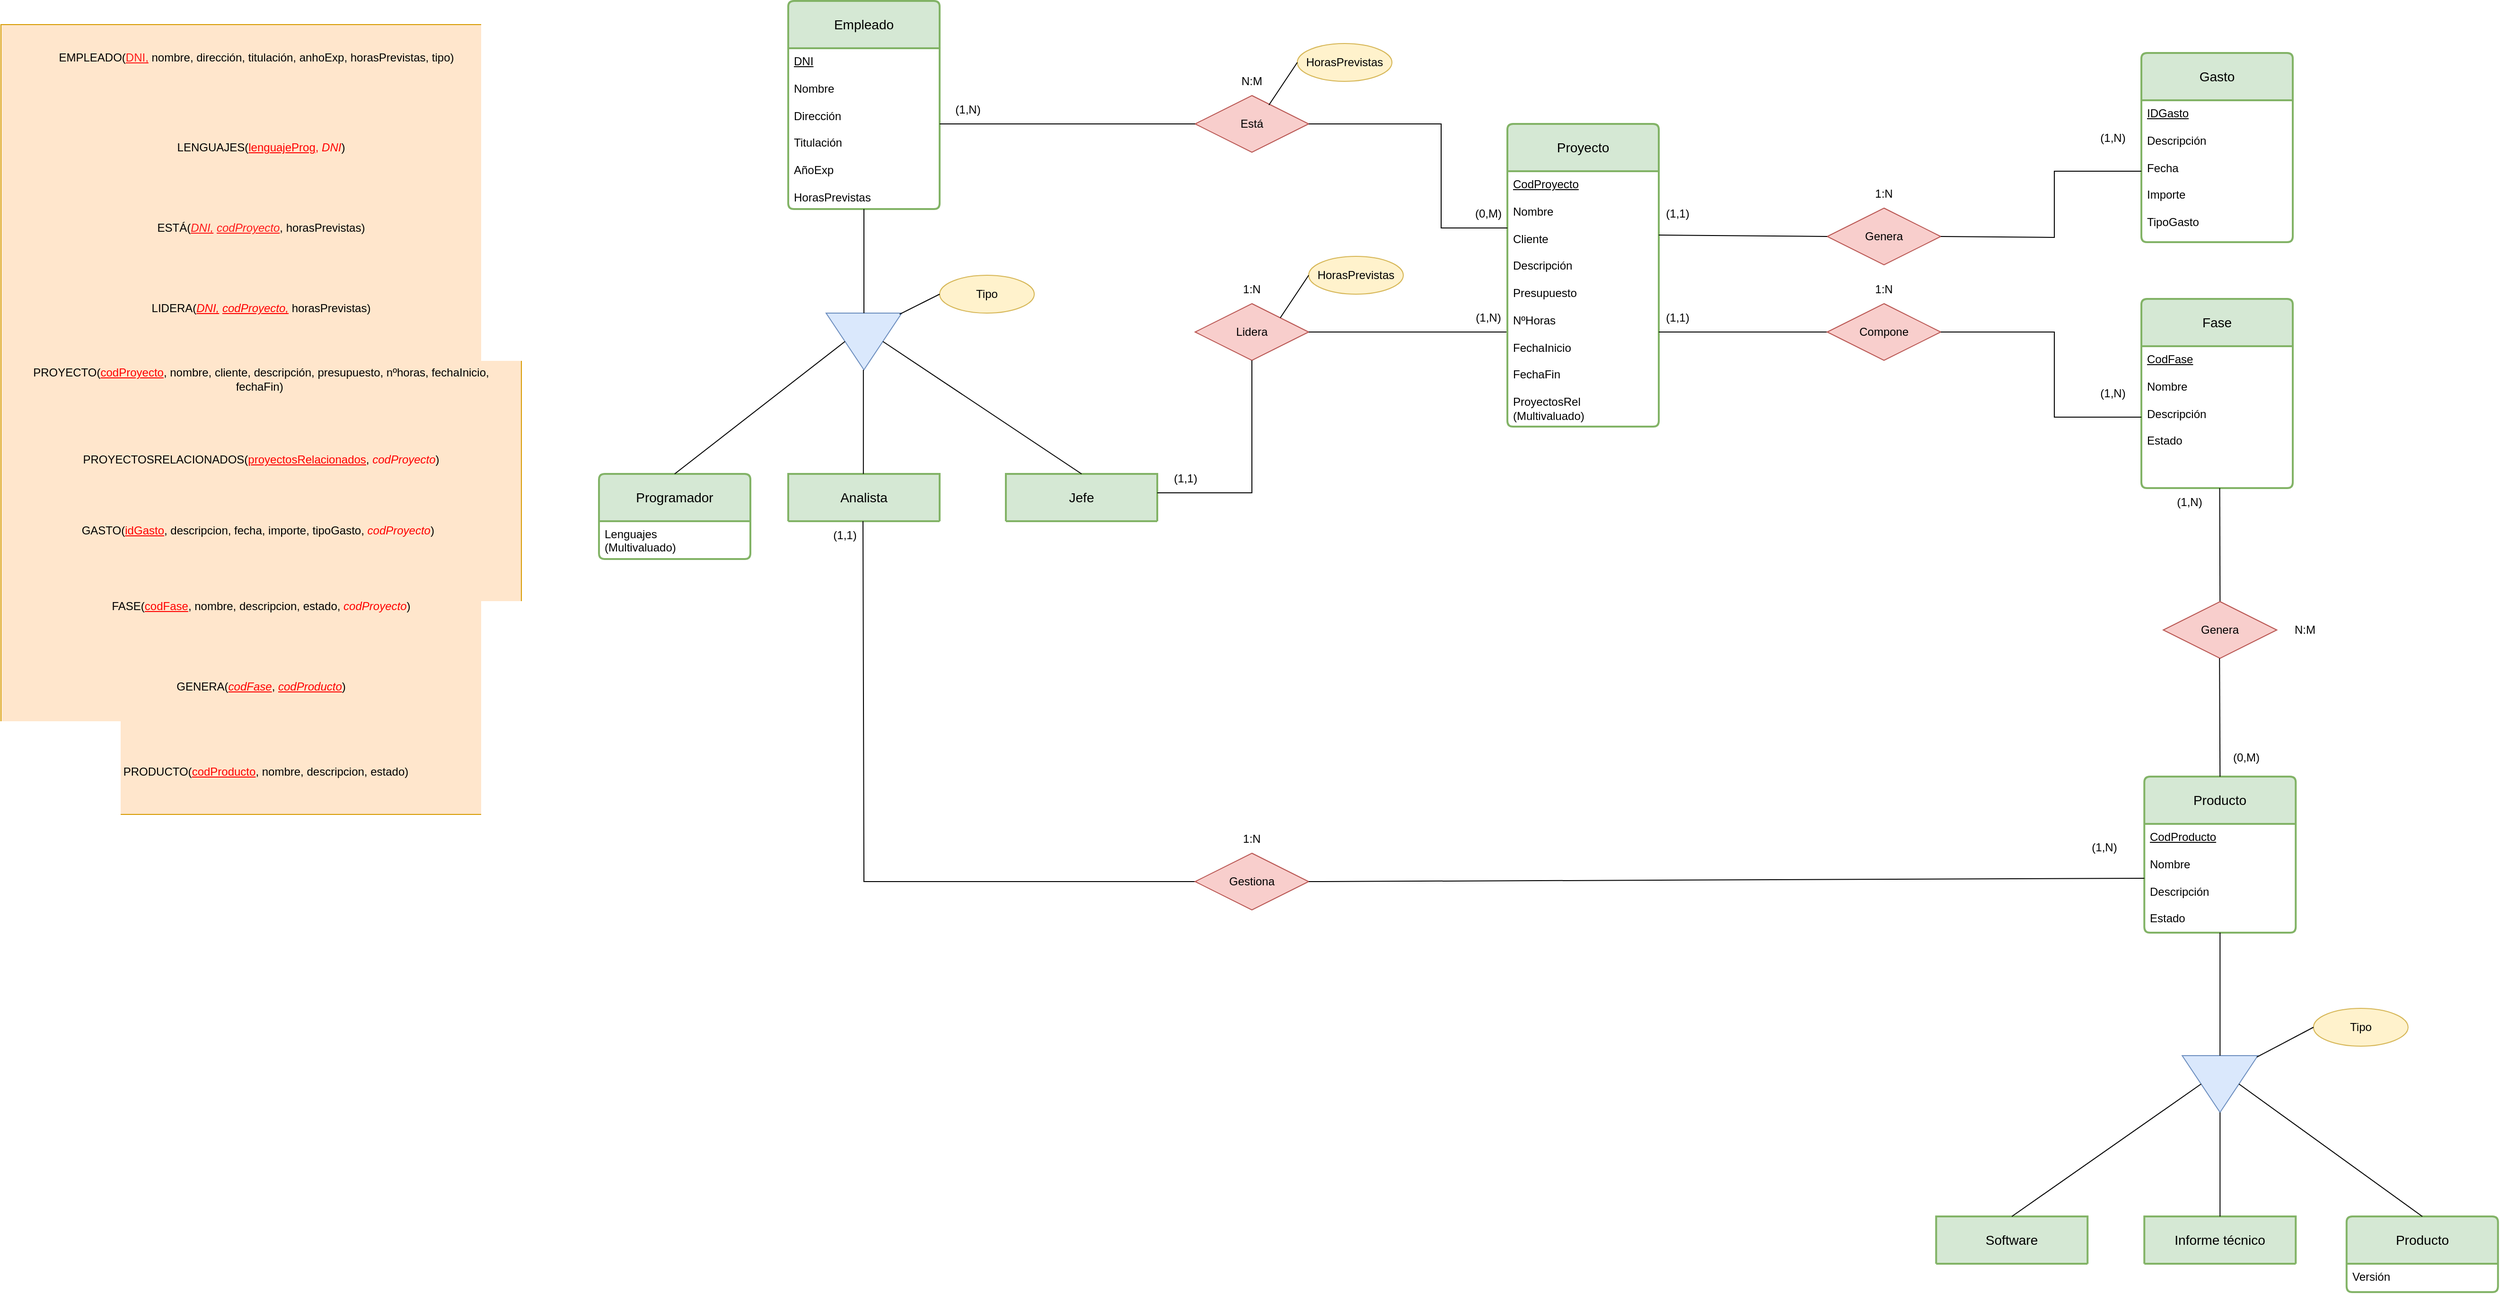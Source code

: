 <mxfile version="23.0.2" type="device">
  <diagram id="R2lEEEUBdFMjLlhIrx00" name="Page-1">
    <mxGraphModel dx="2596" dy="1755" grid="1" gridSize="10" guides="1" tooltips="1" connect="1" arrows="1" fold="1" page="1" pageScale="1" pageWidth="850" pageHeight="1100" math="0" shadow="0" extFonts="Permanent Marker^https://fonts.googleapis.com/css?family=Permanent+Marker">
      <root>
        <mxCell id="0" />
        <mxCell id="1" parent="0" />
        <mxCell id="a64oz1EbVZFV1ZMja35D-1" value="Analista" style="swimlane;childLayout=stackLayout;horizontal=1;startSize=50;horizontalStack=0;rounded=1;fontSize=14;fontStyle=0;strokeWidth=2;resizeParent=0;resizeLast=1;shadow=0;dashed=0;align=center;arcSize=4;whiteSpace=wrap;html=1;fillColor=#d5e8d4;strokeColor=#82b366;" vertex="1" parent="1">
          <mxGeometry x="342" y="360" width="160" height="50" as="geometry" />
        </mxCell>
        <mxCell id="a64oz1EbVZFV1ZMja35D-2" value="Software" style="swimlane;childLayout=stackLayout;horizontal=1;startSize=50;horizontalStack=0;rounded=1;fontSize=14;fontStyle=0;strokeWidth=2;resizeParent=0;resizeLast=1;shadow=0;dashed=0;align=center;arcSize=4;whiteSpace=wrap;html=1;fillColor=#d5e8d4;strokeColor=#82b366;" vertex="1" parent="1">
          <mxGeometry x="1555.13" y="1145" width="160" height="50" as="geometry" />
        </mxCell>
        <mxCell id="a64oz1EbVZFV1ZMja35D-3" value="Informe técnico" style="swimlane;childLayout=stackLayout;horizontal=1;startSize=50;horizontalStack=0;rounded=1;fontSize=14;fontStyle=0;strokeWidth=2;resizeParent=0;resizeLast=1;shadow=0;dashed=0;align=center;arcSize=4;whiteSpace=wrap;html=1;fillColor=#d5e8d4;strokeColor=#82b366;" vertex="1" parent="1">
          <mxGeometry x="1775.13" y="1145" width="160" height="50" as="geometry" />
        </mxCell>
        <mxCell id="a64oz1EbVZFV1ZMja35D-4" value="Proyecto" style="swimlane;childLayout=stackLayout;horizontal=1;startSize=50;horizontalStack=0;rounded=1;fontSize=14;fontStyle=0;strokeWidth=2;resizeParent=0;resizeLast=1;shadow=0;dashed=0;align=center;arcSize=4;whiteSpace=wrap;html=1;fillColor=#d5e8d4;strokeColor=#82b366;" vertex="1" parent="1">
          <mxGeometry x="1102" y="-10" width="160" height="320" as="geometry">
            <mxRectangle x="670" y="10" width="100" height="50" as="alternateBounds" />
          </mxGeometry>
        </mxCell>
        <mxCell id="a64oz1EbVZFV1ZMja35D-5" value="&lt;u&gt;CodProyecto&lt;/u&gt;&lt;br&gt;&lt;br&gt;Nombre&lt;br&gt;&lt;br&gt;Cliente&lt;br&gt;&lt;br&gt;Descripción&lt;br&gt;&lt;br&gt;Presupuesto&lt;br&gt;&lt;br&gt;NºHoras&lt;br&gt;&lt;br&gt;FechaInicio&lt;br&gt;&lt;br&gt;FechaFin&lt;br&gt;&lt;br&gt;ProyectosRel&lt;br&gt;(Multivaluado)" style="align=left;strokeColor=none;fillColor=none;spacingLeft=4;fontSize=12;verticalAlign=top;resizable=0;rotatable=0;part=1;html=1;" vertex="1" parent="a64oz1EbVZFV1ZMja35D-4">
          <mxGeometry y="50" width="160" height="270" as="geometry" />
        </mxCell>
        <mxCell id="a64oz1EbVZFV1ZMja35D-6" value="Empleado" style="swimlane;childLayout=stackLayout;horizontal=1;startSize=50;horizontalStack=0;rounded=1;fontSize=14;fontStyle=0;strokeWidth=2;resizeParent=0;resizeLast=1;shadow=0;dashed=0;align=center;arcSize=4;whiteSpace=wrap;html=1;fillColor=#d5e8d4;strokeColor=#82b366;" vertex="1" parent="1">
          <mxGeometry x="342" y="-140" width="160" height="220" as="geometry" />
        </mxCell>
        <mxCell id="a64oz1EbVZFV1ZMja35D-7" value="&lt;u&gt;DNI&lt;/u&gt;&lt;br&gt;&lt;br&gt;Nombre&lt;br&gt;&lt;br&gt;Dirección&lt;br&gt;&lt;br&gt;Titulación&lt;br&gt;&lt;br&gt;AñoExp&lt;br&gt;&lt;br&gt;HorasPrevistas" style="align=left;strokeColor=none;fillColor=none;spacingLeft=4;fontSize=12;verticalAlign=top;resizable=0;rotatable=0;part=1;html=1;" vertex="1" parent="a64oz1EbVZFV1ZMja35D-6">
          <mxGeometry y="50" width="160" height="170" as="geometry" />
        </mxCell>
        <mxCell id="a64oz1EbVZFV1ZMja35D-8" value="Jefe" style="swimlane;childLayout=stackLayout;horizontal=1;startSize=50;horizontalStack=0;rounded=1;fontSize=14;fontStyle=0;strokeWidth=2;resizeParent=0;resizeLast=1;shadow=0;dashed=0;align=center;arcSize=4;whiteSpace=wrap;html=1;fillColor=#d5e8d4;strokeColor=#82b366;" vertex="1" parent="1">
          <mxGeometry x="572" y="360" width="160" height="50" as="geometry" />
        </mxCell>
        <mxCell id="a64oz1EbVZFV1ZMja35D-9" value="Programador" style="swimlane;childLayout=stackLayout;horizontal=1;startSize=50;horizontalStack=0;rounded=1;fontSize=14;fontStyle=0;strokeWidth=2;resizeParent=0;resizeLast=1;shadow=0;dashed=0;align=center;arcSize=4;whiteSpace=wrap;html=1;fillColor=#d5e8d4;strokeColor=#82b366;" vertex="1" parent="1">
          <mxGeometry x="142" y="360" width="160" height="90" as="geometry" />
        </mxCell>
        <mxCell id="a64oz1EbVZFV1ZMja35D-10" value="Lenguajes&lt;br&gt;(Multivaluado)&lt;br&gt;" style="align=left;strokeColor=none;fillColor=none;spacingLeft=4;fontSize=12;verticalAlign=top;resizable=0;rotatable=0;part=1;html=1;" vertex="1" parent="a64oz1EbVZFV1ZMja35D-9">
          <mxGeometry y="50" width="160" height="40" as="geometry" />
        </mxCell>
        <mxCell id="a64oz1EbVZFV1ZMja35D-11" value="Producto" style="swimlane;childLayout=stackLayout;horizontal=1;startSize=50;horizontalStack=0;rounded=1;fontSize=14;fontStyle=0;strokeWidth=2;resizeParent=0;resizeLast=1;shadow=0;dashed=0;align=center;arcSize=4;whiteSpace=wrap;html=1;fillColor=#d5e8d4;strokeColor=#82b366;" vertex="1" parent="1">
          <mxGeometry x="1775.13" y="680" width="160" height="165" as="geometry" />
        </mxCell>
        <mxCell id="a64oz1EbVZFV1ZMja35D-12" value="&lt;u&gt;CodProducto&lt;/u&gt;&lt;br&gt;&lt;br&gt;Nombre&lt;br&gt;&lt;br&gt;Descripción&lt;br&gt;&lt;br&gt;Estado" style="align=left;strokeColor=none;fillColor=none;spacingLeft=4;fontSize=12;verticalAlign=top;resizable=0;rotatable=0;part=1;html=1;" vertex="1" parent="a64oz1EbVZFV1ZMja35D-11">
          <mxGeometry y="50" width="160" height="115" as="geometry" />
        </mxCell>
        <mxCell id="a64oz1EbVZFV1ZMja35D-13" value="Producto" style="swimlane;childLayout=stackLayout;horizontal=1;startSize=50;horizontalStack=0;rounded=1;fontSize=14;fontStyle=0;strokeWidth=2;resizeParent=0;resizeLast=1;shadow=0;dashed=0;align=center;arcSize=4;whiteSpace=wrap;html=1;fillColor=#d5e8d4;strokeColor=#82b366;" vertex="1" parent="1">
          <mxGeometry x="1988.88" y="1145" width="160" height="80" as="geometry" />
        </mxCell>
        <mxCell id="a64oz1EbVZFV1ZMja35D-14" value="Versión" style="align=left;strokeColor=none;fillColor=none;spacingLeft=4;fontSize=12;verticalAlign=top;resizable=0;rotatable=0;part=1;html=1;" vertex="1" parent="a64oz1EbVZFV1ZMja35D-13">
          <mxGeometry y="50" width="160" height="30" as="geometry" />
        </mxCell>
        <mxCell id="a64oz1EbVZFV1ZMja35D-15" value="Gasto" style="swimlane;childLayout=stackLayout;horizontal=1;startSize=50;horizontalStack=0;rounded=1;fontSize=14;fontStyle=0;strokeWidth=2;resizeParent=0;resizeLast=1;shadow=0;dashed=0;align=center;arcSize=4;whiteSpace=wrap;html=1;fillColor=#d5e8d4;strokeColor=#82b366;" vertex="1" parent="1">
          <mxGeometry x="1772" y="-85" width="160" height="200" as="geometry" />
        </mxCell>
        <mxCell id="a64oz1EbVZFV1ZMja35D-16" value="&lt;u&gt;IDGasto&lt;/u&gt;&lt;br&gt;&lt;br&gt;Descripción&lt;br&gt;&lt;br&gt;Fecha&lt;br&gt;&lt;br&gt;Importe&lt;br&gt;&lt;br&gt;TipoGasto" style="align=left;strokeColor=none;fillColor=none;spacingLeft=4;fontSize=12;verticalAlign=top;resizable=0;rotatable=0;part=1;html=1;" vertex="1" parent="a64oz1EbVZFV1ZMja35D-15">
          <mxGeometry y="50" width="160" height="150" as="geometry" />
        </mxCell>
        <mxCell id="a64oz1EbVZFV1ZMja35D-17" value="" style="triangle;whiteSpace=wrap;html=1;rotation=90;fillColor=#dae8fc;strokeColor=#6c8ebf;" vertex="1" parent="1">
          <mxGeometry x="392" y="180" width="60" height="80" as="geometry" />
        </mxCell>
        <mxCell id="a64oz1EbVZFV1ZMja35D-18" value="Tipo" style="ellipse;whiteSpace=wrap;html=1;align=center;fillColor=#fff2cc;strokeColor=#d6b656;" vertex="1" parent="1">
          <mxGeometry x="502" y="150" width="100" height="40" as="geometry" />
        </mxCell>
        <mxCell id="a64oz1EbVZFV1ZMja35D-19" value="" style="endArrow=none;html=1;rounded=0;exitX=0.019;exitY=0.028;exitDx=0;exitDy=0;exitPerimeter=0;entryX=0;entryY=0.5;entryDx=0;entryDy=0;" edge="1" parent="1" source="a64oz1EbVZFV1ZMja35D-17" target="a64oz1EbVZFV1ZMja35D-18">
          <mxGeometry width="50" height="50" relative="1" as="geometry">
            <mxPoint x="572" y="240" as="sourcePoint" />
            <mxPoint x="622" y="190" as="targetPoint" />
          </mxGeometry>
        </mxCell>
        <mxCell id="a64oz1EbVZFV1ZMja35D-20" value="" style="endArrow=none;html=1;rounded=0;entryX=0.5;entryY=1;entryDx=0;entryDy=0;" edge="1" parent="1" target="a64oz1EbVZFV1ZMja35D-7">
          <mxGeometry width="50" height="50" relative="1" as="geometry">
            <mxPoint x="422" y="190" as="sourcePoint" />
            <mxPoint x="642" y="180" as="targetPoint" />
          </mxGeometry>
        </mxCell>
        <mxCell id="a64oz1EbVZFV1ZMja35D-21" value="" style="endArrow=none;html=1;rounded=0;entryX=0.5;entryY=1;entryDx=0;entryDy=0;" edge="1" parent="1">
          <mxGeometry width="50" height="50" relative="1" as="geometry">
            <mxPoint x="421.41" y="360" as="sourcePoint" />
            <mxPoint x="421.41" y="250" as="targetPoint" />
          </mxGeometry>
        </mxCell>
        <mxCell id="a64oz1EbVZFV1ZMja35D-22" value="" style="endArrow=none;html=1;rounded=0;entryX=0.5;entryY=1;entryDx=0;entryDy=0;exitX=0.5;exitY=0;exitDx=0;exitDy=0;" edge="1" parent="1" source="a64oz1EbVZFV1ZMja35D-9" target="a64oz1EbVZFV1ZMja35D-17">
          <mxGeometry width="50" height="50" relative="1" as="geometry">
            <mxPoint x="592" y="360" as="sourcePoint" />
            <mxPoint x="642" y="310" as="targetPoint" />
          </mxGeometry>
        </mxCell>
        <mxCell id="a64oz1EbVZFV1ZMja35D-23" value="" style="endArrow=none;html=1;rounded=0;entryX=0.5;entryY=0;entryDx=0;entryDy=0;exitX=0.5;exitY=0;exitDx=0;exitDy=0;" edge="1" parent="1" source="a64oz1EbVZFV1ZMja35D-8" target="a64oz1EbVZFV1ZMja35D-17">
          <mxGeometry width="50" height="50" relative="1" as="geometry">
            <mxPoint x="592" y="360" as="sourcePoint" />
            <mxPoint x="642" y="310" as="targetPoint" />
          </mxGeometry>
        </mxCell>
        <mxCell id="a64oz1EbVZFV1ZMja35D-24" value="Está" style="shape=rhombus;perimeter=rhombusPerimeter;whiteSpace=wrap;html=1;align=center;fillColor=#f8cecc;strokeColor=#b85450;" vertex="1" parent="1">
          <mxGeometry x="772" y="-40" width="120" height="60" as="geometry" />
        </mxCell>
        <mxCell id="a64oz1EbVZFV1ZMja35D-25" value="Lidera" style="shape=rhombus;perimeter=rhombusPerimeter;whiteSpace=wrap;html=1;align=center;fillColor=#f8cecc;strokeColor=#b85450;" vertex="1" parent="1">
          <mxGeometry x="772" y="180" width="120" height="60" as="geometry" />
        </mxCell>
        <mxCell id="a64oz1EbVZFV1ZMja35D-26" value="" style="endArrow=none;html=1;rounded=0;exitX=0;exitY=0.5;exitDx=0;exitDy=0;" edge="1" parent="1" source="a64oz1EbVZFV1ZMja35D-24">
          <mxGeometry width="50" height="50" relative="1" as="geometry">
            <mxPoint x="862" y="260" as="sourcePoint" />
            <mxPoint x="502" y="-10" as="targetPoint" />
          </mxGeometry>
        </mxCell>
        <mxCell id="a64oz1EbVZFV1ZMja35D-27" value="" style="endArrow=none;html=1;rounded=0;entryX=1;entryY=0.5;entryDx=0;entryDy=0;" edge="1" parent="1" target="a64oz1EbVZFV1ZMja35D-24">
          <mxGeometry width="50" height="50" relative="1" as="geometry">
            <mxPoint x="1102" y="100" as="sourcePoint" />
            <mxPoint x="902" y="150" as="targetPoint" />
            <Array as="points">
              <mxPoint x="1032" y="100" />
              <mxPoint x="1032" y="-10" />
            </Array>
          </mxGeometry>
        </mxCell>
        <mxCell id="a64oz1EbVZFV1ZMja35D-28" value="" style="endArrow=none;html=1;rounded=0;entryX=0.5;entryY=1;entryDx=0;entryDy=0;" edge="1" parent="1" target="a64oz1EbVZFV1ZMja35D-25">
          <mxGeometry width="50" height="50" relative="1" as="geometry">
            <mxPoint x="732" y="380" as="sourcePoint" />
            <mxPoint x="842" y="210" as="targetPoint" />
            <Array as="points">
              <mxPoint x="832" y="380" />
            </Array>
          </mxGeometry>
        </mxCell>
        <mxCell id="a64oz1EbVZFV1ZMja35D-29" value="" style="endArrow=none;html=1;rounded=0;exitX=1;exitY=0.5;exitDx=0;exitDy=0;" edge="1" parent="1" source="a64oz1EbVZFV1ZMja35D-25">
          <mxGeometry width="50" height="50" relative="1" as="geometry">
            <mxPoint x="862" y="110" as="sourcePoint" />
            <mxPoint x="1101" y="210" as="targetPoint" />
          </mxGeometry>
        </mxCell>
        <mxCell id="a64oz1EbVZFV1ZMja35D-30" value="Fase" style="swimlane;childLayout=stackLayout;horizontal=1;startSize=50;horizontalStack=0;rounded=1;fontSize=14;fontStyle=0;strokeWidth=2;resizeParent=0;resizeLast=1;shadow=0;dashed=0;align=center;arcSize=4;whiteSpace=wrap;html=1;fillColor=#d5e8d4;strokeColor=#82b366;" vertex="1" parent="1">
          <mxGeometry x="1772" y="175" width="160" height="200" as="geometry" />
        </mxCell>
        <mxCell id="a64oz1EbVZFV1ZMja35D-31" value="&lt;u&gt;CodFase&lt;/u&gt;&lt;br&gt;&lt;br&gt;Nombre&lt;br&gt;&lt;br&gt;Descripción&lt;br&gt;&lt;br&gt;Estado" style="align=left;strokeColor=none;fillColor=none;spacingLeft=4;fontSize=12;verticalAlign=top;resizable=0;rotatable=0;part=1;html=1;" vertex="1" parent="a64oz1EbVZFV1ZMja35D-30">
          <mxGeometry y="50" width="160" height="150" as="geometry" />
        </mxCell>
        <mxCell id="a64oz1EbVZFV1ZMja35D-32" value="" style="endArrow=none;html=1;rounded=0;exitX=0;exitY=0.5;exitDx=0;exitDy=0;" edge="1" parent="1" source="a64oz1EbVZFV1ZMja35D-33">
          <mxGeometry width="50" height="50" relative="1" as="geometry">
            <mxPoint x="1592" y="170" as="sourcePoint" />
            <mxPoint x="1262" y="210" as="targetPoint" />
          </mxGeometry>
        </mxCell>
        <mxCell id="a64oz1EbVZFV1ZMja35D-33" value="Compone" style="shape=rhombus;perimeter=rhombusPerimeter;whiteSpace=wrap;html=1;align=center;fillColor=#f8cecc;strokeColor=#b85450;" vertex="1" parent="1">
          <mxGeometry x="1440" y="180" width="120" height="60" as="geometry" />
        </mxCell>
        <mxCell id="a64oz1EbVZFV1ZMja35D-34" value="" style="endArrow=none;html=1;rounded=0;entryX=1;entryY=0.5;entryDx=0;entryDy=0;exitX=0;exitY=0.5;exitDx=0;exitDy=0;" edge="1" parent="1" source="a64oz1EbVZFV1ZMja35D-31" target="a64oz1EbVZFV1ZMja35D-33">
          <mxGeometry width="50" height="50" relative="1" as="geometry">
            <mxPoint x="1810" y="330" as="sourcePoint" />
            <mxPoint x="1707" y="169.41" as="targetPoint" />
            <Array as="points">
              <mxPoint x="1680" y="300" />
              <mxPoint x="1680" y="210" />
            </Array>
          </mxGeometry>
        </mxCell>
        <mxCell id="a64oz1EbVZFV1ZMja35D-35" value="" style="triangle;whiteSpace=wrap;html=1;rotation=90;fillColor=#dae8fc;strokeColor=#6c8ebf;" vertex="1" parent="1">
          <mxGeometry x="1825.13" y="965" width="60" height="80" as="geometry" />
        </mxCell>
        <mxCell id="a64oz1EbVZFV1ZMja35D-36" value="" style="endArrow=none;html=1;rounded=0;entryX=0.5;entryY=1;entryDx=0;entryDy=0;exitX=0;exitY=0.5;exitDx=0;exitDy=0;" edge="1" parent="1" source="a64oz1EbVZFV1ZMja35D-35" target="a64oz1EbVZFV1ZMja35D-12">
          <mxGeometry width="50" height="50" relative="1" as="geometry">
            <mxPoint x="1862.88" y="975" as="sourcePoint" />
            <mxPoint x="1863.22" y="855" as="targetPoint" />
          </mxGeometry>
        </mxCell>
        <mxCell id="a64oz1EbVZFV1ZMja35D-37" value="" style="endArrow=none;html=1;rounded=0;entryX=1;entryY=0.5;entryDx=0;entryDy=0;exitX=0.5;exitY=0;exitDx=0;exitDy=0;" edge="1" parent="1" source="a64oz1EbVZFV1ZMja35D-3" target="a64oz1EbVZFV1ZMja35D-35">
          <mxGeometry width="50" height="50" relative="1" as="geometry">
            <mxPoint x="1863.05" y="1145" as="sourcePoint" />
            <mxPoint x="1863.05" y="1035" as="targetPoint" />
          </mxGeometry>
        </mxCell>
        <mxCell id="a64oz1EbVZFV1ZMja35D-38" value="Tipo" style="ellipse;whiteSpace=wrap;html=1;align=center;fillColor=#fff2cc;strokeColor=#d6b656;" vertex="1" parent="1">
          <mxGeometry x="1953.88" y="925" width="100" height="40" as="geometry" />
        </mxCell>
        <mxCell id="a64oz1EbVZFV1ZMja35D-39" value="" style="endArrow=none;html=1;rounded=0;exitX=0.026;exitY=0.015;exitDx=0;exitDy=0;exitPerimeter=0;entryX=0;entryY=0.5;entryDx=0;entryDy=0;" edge="1" parent="1" source="a64oz1EbVZFV1ZMja35D-35" target="a64oz1EbVZFV1ZMja35D-38">
          <mxGeometry width="50" height="50" relative="1" as="geometry">
            <mxPoint x="1903.88" y="976" as="sourcePoint" />
            <mxPoint x="1945.88" y="955" as="targetPoint" />
          </mxGeometry>
        </mxCell>
        <mxCell id="a64oz1EbVZFV1ZMja35D-40" value="Genera" style="shape=rhombus;perimeter=rhombusPerimeter;whiteSpace=wrap;html=1;align=center;fillColor=#f8cecc;strokeColor=#b85450;" vertex="1" parent="1">
          <mxGeometry x="1440" y="79" width="120" height="60" as="geometry" />
        </mxCell>
        <mxCell id="a64oz1EbVZFV1ZMja35D-41" value="" style="endArrow=none;html=1;rounded=0;exitX=0;exitY=0.5;exitDx=0;exitDy=0;entryX=1;entryY=0.25;entryDx=0;entryDy=0;" edge="1" parent="1" source="a64oz1EbVZFV1ZMja35D-40" target="a64oz1EbVZFV1ZMja35D-5">
          <mxGeometry width="50" height="50" relative="1" as="geometry">
            <mxPoint x="1581" y="80" as="sourcePoint" />
            <mxPoint x="1377" y="50" as="targetPoint" />
          </mxGeometry>
        </mxCell>
        <mxCell id="a64oz1EbVZFV1ZMja35D-42" value="" style="endArrow=none;html=1;rounded=0;entryX=1;entryY=0.5;entryDx=0;entryDy=0;exitX=0;exitY=0.5;exitDx=0;exitDy=0;" edge="1" parent="1" source="a64oz1EbVZFV1ZMja35D-16" target="a64oz1EbVZFV1ZMja35D-40">
          <mxGeometry width="50" height="50" relative="1" as="geometry">
            <mxPoint x="2032" y="20" as="sourcePoint" />
            <mxPoint x="1712" y="330" as="targetPoint" />
            <Array as="points">
              <mxPoint x="1680" y="40" />
              <mxPoint x="1680" y="110" />
            </Array>
          </mxGeometry>
        </mxCell>
        <mxCell id="a64oz1EbVZFV1ZMja35D-43" value="HorasPrevistas" style="ellipse;whiteSpace=wrap;html=1;align=center;fillColor=#fff2cc;strokeColor=#d6b656;" vertex="1" parent="1">
          <mxGeometry x="892" y="130" width="100" height="40" as="geometry" />
        </mxCell>
        <mxCell id="a64oz1EbVZFV1ZMja35D-44" value="" style="endArrow=none;html=1;rounded=0;exitX=1;exitY=0;exitDx=0;exitDy=0;entryX=0;entryY=0.5;entryDx=0;entryDy=0;" edge="1" parent="1" source="a64oz1EbVZFV1ZMja35D-25" target="a64oz1EbVZFV1ZMja35D-43">
          <mxGeometry width="50" height="50" relative="1" as="geometry">
            <mxPoint x="942" y="280" as="sourcePoint" />
            <mxPoint x="992" y="230" as="targetPoint" />
          </mxGeometry>
        </mxCell>
        <mxCell id="a64oz1EbVZFV1ZMja35D-45" value="" style="endArrow=none;html=1;rounded=0;exitX=0;exitY=0.5;exitDx=0;exitDy=0;" edge="1" parent="1" source="a64oz1EbVZFV1ZMja35D-46">
          <mxGeometry width="50" height="50" relative="1" as="geometry">
            <mxPoint x="772" y="613" as="sourcePoint" />
            <mxPoint x="421" y="410" as="targetPoint" />
            <Array as="points">
              <mxPoint x="422" y="791" />
            </Array>
          </mxGeometry>
        </mxCell>
        <mxCell id="a64oz1EbVZFV1ZMja35D-46" value="Gestiona" style="shape=rhombus;perimeter=rhombusPerimeter;whiteSpace=wrap;html=1;align=center;fillColor=#f8cecc;strokeColor=#b85450;" vertex="1" parent="1">
          <mxGeometry x="772" y="761" width="120" height="60" as="geometry" />
        </mxCell>
        <mxCell id="a64oz1EbVZFV1ZMja35D-47" value="N:M" style="text;html=1;strokeColor=none;fillColor=none;align=center;verticalAlign=middle;whiteSpace=wrap;rounded=0;" vertex="1" parent="1">
          <mxGeometry x="802" y="-70" width="60" height="30" as="geometry" />
        </mxCell>
        <mxCell id="a64oz1EbVZFV1ZMja35D-48" value="(1,N)" style="text;html=1;strokeColor=none;fillColor=none;align=center;verticalAlign=middle;whiteSpace=wrap;rounded=0;" vertex="1" parent="1">
          <mxGeometry x="502" y="-40" width="60" height="30" as="geometry" />
        </mxCell>
        <mxCell id="a64oz1EbVZFV1ZMja35D-49" value="(0,M)" style="text;html=1;strokeColor=none;fillColor=none;align=center;verticalAlign=middle;whiteSpace=wrap;rounded=0;" vertex="1" parent="1">
          <mxGeometry x="1052" y="70" width="60" height="30" as="geometry" />
        </mxCell>
        <mxCell id="a64oz1EbVZFV1ZMja35D-50" value="1:N" style="text;html=1;strokeColor=none;fillColor=none;align=center;verticalAlign=middle;whiteSpace=wrap;rounded=0;" vertex="1" parent="1">
          <mxGeometry x="802" y="150" width="60" height="30" as="geometry" />
        </mxCell>
        <mxCell id="a64oz1EbVZFV1ZMja35D-51" value="(1,1)" style="text;html=1;strokeColor=none;fillColor=none;align=center;verticalAlign=middle;whiteSpace=wrap;rounded=0;" vertex="1" parent="1">
          <mxGeometry x="732" y="350" width="60" height="30" as="geometry" />
        </mxCell>
        <mxCell id="a64oz1EbVZFV1ZMja35D-52" value="(1,N)" style="text;html=1;strokeColor=none;fillColor=none;align=center;verticalAlign=middle;whiteSpace=wrap;rounded=0;" vertex="1" parent="1">
          <mxGeometry x="1052" y="180" width="60" height="30" as="geometry" />
        </mxCell>
        <mxCell id="a64oz1EbVZFV1ZMja35D-53" value="1:N" style="text;html=1;strokeColor=none;fillColor=none;align=center;verticalAlign=middle;whiteSpace=wrap;rounded=0;" vertex="1" parent="1">
          <mxGeometry x="1470" y="49" width="60" height="30" as="geometry" />
        </mxCell>
        <mxCell id="a64oz1EbVZFV1ZMja35D-54" value="1:N" style="text;html=1;strokeColor=none;fillColor=none;align=center;verticalAlign=middle;whiteSpace=wrap;rounded=0;" vertex="1" parent="1">
          <mxGeometry x="1470" y="150" width="60" height="30" as="geometry" />
        </mxCell>
        <mxCell id="a64oz1EbVZFV1ZMja35D-55" value="(1,N)" style="text;html=1;strokeColor=none;fillColor=none;align=center;verticalAlign=middle;whiteSpace=wrap;rounded=0;" vertex="1" parent="1">
          <mxGeometry x="1712" y="-10" width="60" height="30" as="geometry" />
        </mxCell>
        <mxCell id="a64oz1EbVZFV1ZMja35D-56" value="(1,1)" style="text;html=1;strokeColor=none;fillColor=none;align=center;verticalAlign=middle;whiteSpace=wrap;rounded=0;" vertex="1" parent="1">
          <mxGeometry x="1252" y="70" width="60" height="30" as="geometry" />
        </mxCell>
        <mxCell id="a64oz1EbVZFV1ZMja35D-57" value="(1,1)" style="text;html=1;strokeColor=none;fillColor=none;align=center;verticalAlign=middle;whiteSpace=wrap;rounded=0;" vertex="1" parent="1">
          <mxGeometry x="1252" y="180" width="60" height="30" as="geometry" />
        </mxCell>
        <mxCell id="a64oz1EbVZFV1ZMja35D-58" value="(1,N)" style="text;html=1;strokeColor=none;fillColor=none;align=center;verticalAlign=middle;whiteSpace=wrap;rounded=0;" vertex="1" parent="1">
          <mxGeometry x="1712" y="260" width="60" height="30" as="geometry" />
        </mxCell>
        <mxCell id="a64oz1EbVZFV1ZMja35D-59" value="" style="endArrow=none;html=1;rounded=0;entryX=0.5;entryY=1;entryDx=0;entryDy=0;exitX=0.5;exitY=0;exitDx=0;exitDy=0;" edge="1" parent="1" source="a64oz1EbVZFV1ZMja35D-60">
          <mxGeometry width="50" height="50" relative="1" as="geometry">
            <mxPoint x="1854.6" y="490" as="sourcePoint" />
            <mxPoint x="1854.77" y="375" as="targetPoint" />
          </mxGeometry>
        </mxCell>
        <mxCell id="a64oz1EbVZFV1ZMja35D-60" value="Genera" style="shape=rhombus;perimeter=rhombusPerimeter;whiteSpace=wrap;html=1;align=center;fillColor=#f8cecc;strokeColor=#b85450;" vertex="1" parent="1">
          <mxGeometry x="1795.13" y="495" width="120" height="60" as="geometry" />
        </mxCell>
        <mxCell id="a64oz1EbVZFV1ZMja35D-61" value="" style="endArrow=none;html=1;rounded=0;entryX=0.5;entryY=1;entryDx=0;entryDy=0;exitX=0.5;exitY=0;exitDx=0;exitDy=0;" edge="1" parent="1" source="a64oz1EbVZFV1ZMja35D-11">
          <mxGeometry width="50" height="50" relative="1" as="geometry">
            <mxPoint x="1740" y="620" as="sourcePoint" />
            <mxPoint x="1854.6" y="555" as="targetPoint" />
          </mxGeometry>
        </mxCell>
        <mxCell id="a64oz1EbVZFV1ZMja35D-62" value="N:M" style="text;html=1;strokeColor=none;fillColor=none;align=center;verticalAlign=middle;whiteSpace=wrap;rounded=0;" vertex="1" parent="1">
          <mxGeometry x="1915.13" y="510" width="60" height="30" as="geometry" />
        </mxCell>
        <mxCell id="a64oz1EbVZFV1ZMja35D-63" value="(1,N)" style="text;html=1;strokeColor=none;fillColor=none;align=center;verticalAlign=middle;whiteSpace=wrap;rounded=0;" vertex="1" parent="1">
          <mxGeometry x="1793.13" y="375" width="60" height="30" as="geometry" />
        </mxCell>
        <mxCell id="a64oz1EbVZFV1ZMja35D-64" value="(0,M)" style="text;html=1;strokeColor=none;fillColor=none;align=center;verticalAlign=middle;whiteSpace=wrap;rounded=0;" vertex="1" parent="1">
          <mxGeometry x="1852.63" y="645" width="60" height="30" as="geometry" />
        </mxCell>
        <mxCell id="a64oz1EbVZFV1ZMja35D-65" value="" style="endArrow=none;html=1;rounded=0;entryX=0.5;entryY=1;entryDx=0;entryDy=0;exitX=0.5;exitY=0;exitDx=0;exitDy=0;" edge="1" parent="1" source="a64oz1EbVZFV1ZMja35D-2" target="a64oz1EbVZFV1ZMja35D-35">
          <mxGeometry width="50" height="50" relative="1" as="geometry">
            <mxPoint x="1712.63" y="1015" as="sourcePoint" />
            <mxPoint x="1762.63" y="965" as="targetPoint" />
          </mxGeometry>
        </mxCell>
        <mxCell id="a64oz1EbVZFV1ZMja35D-66" value="" style="endArrow=none;html=1;rounded=0;entryX=0.5;entryY=0;entryDx=0;entryDy=0;exitX=0.5;exitY=0;exitDx=0;exitDy=0;" edge="1" parent="1" source="a64oz1EbVZFV1ZMja35D-13" target="a64oz1EbVZFV1ZMja35D-35">
          <mxGeometry width="50" height="50" relative="1" as="geometry">
            <mxPoint x="1712.63" y="1015" as="sourcePoint" />
            <mxPoint x="1762.63" y="965" as="targetPoint" />
          </mxGeometry>
        </mxCell>
        <mxCell id="a64oz1EbVZFV1ZMja35D-67" value="" style="endArrow=none;html=1;rounded=0;exitX=1;exitY=0.5;exitDx=0;exitDy=0;entryX=0;entryY=0.5;entryDx=0;entryDy=0;" edge="1" parent="1" source="a64oz1EbVZFV1ZMja35D-46" target="a64oz1EbVZFV1ZMja35D-12">
          <mxGeometry width="50" height="50" relative="1" as="geometry">
            <mxPoint x="1112" y="710" as="sourcePoint" />
            <mxPoint x="1430" y="791" as="targetPoint" />
          </mxGeometry>
        </mxCell>
        <mxCell id="a64oz1EbVZFV1ZMja35D-68" value="1:N" style="text;html=1;strokeColor=none;fillColor=none;align=center;verticalAlign=middle;whiteSpace=wrap;rounded=0;" vertex="1" parent="1">
          <mxGeometry x="802" y="731" width="60" height="30" as="geometry" />
        </mxCell>
        <mxCell id="a64oz1EbVZFV1ZMja35D-69" value="(1,1)" style="text;html=1;strokeColor=none;fillColor=none;align=center;verticalAlign=middle;whiteSpace=wrap;rounded=0;" vertex="1" parent="1">
          <mxGeometry x="372" y="410" width="60" height="30" as="geometry" />
        </mxCell>
        <mxCell id="a64oz1EbVZFV1ZMja35D-70" value="(1,N)" style="text;html=1;strokeColor=none;fillColor=none;align=center;verticalAlign=middle;whiteSpace=wrap;rounded=0;" vertex="1" parent="1">
          <mxGeometry x="1702.63" y="739.5" width="60" height="30" as="geometry" />
        </mxCell>
        <mxCell id="a64oz1EbVZFV1ZMja35D-71" value="" style="rounded=0;whiteSpace=wrap;html=1;fillColor=#ffe6cc;strokeColor=#d79b00;" vertex="1" parent="1">
          <mxGeometry x="-490" y="-115" width="550" height="835" as="geometry" />
        </mxCell>
        <mxCell id="a64oz1EbVZFV1ZMja35D-72" value="EMPLEADO(&lt;font style=&quot;text-decoration-line: underline;&quot; color=&quot;#ff1919&quot;&gt;DNI,&lt;/font&gt; nombre, dirección, titulación, anhoExp, horasPrevistas, tipo)" style="text;html=1;strokeColor=none;fillColor=none;align=center;verticalAlign=middle;whiteSpace=wrap;rounded=0;" vertex="1" parent="1">
          <mxGeometry x="-490" y="-95" width="540" height="30" as="geometry" />
        </mxCell>
        <mxCell id="a64oz1EbVZFV1ZMja35D-73" value="LENGUAJES(&lt;font color=&quot;#ff0000&quot;&gt;&lt;u&gt;lenguajeProg&lt;/u&gt;, &lt;i&gt;DNI&lt;/i&gt;&lt;/font&gt;)" style="text;html=1;strokeColor=none;fillColor=none;align=center;verticalAlign=middle;whiteSpace=wrap;rounded=0;" vertex="1" parent="1">
          <mxGeometry x="-485" width="540" height="30" as="geometry" />
        </mxCell>
        <mxCell id="a64oz1EbVZFV1ZMja35D-74" value="ESTÁ(&lt;u style=&quot;color: rgb(255, 25, 25); font-style: italic;&quot;&gt;DNI,&lt;/u&gt;&lt;span style=&quot;color: rgb(255, 25, 25); font-style: italic;&quot;&gt; &lt;/span&gt;&lt;u style=&quot;color: rgb(255, 25, 25); font-style: italic;&quot;&gt;codProyecto&lt;/u&gt;, horasPrevistas)" style="text;html=1;strokeColor=none;fillColor=none;align=center;verticalAlign=middle;whiteSpace=wrap;rounded=0;" vertex="1" parent="1">
          <mxGeometry x="-485" y="85" width="540" height="30" as="geometry" />
        </mxCell>
        <mxCell id="a64oz1EbVZFV1ZMja35D-75" value="LIDERA(&lt;i&gt;&lt;font style=&quot;&quot; color=&quot;#ff0000&quot;&gt;&lt;u&gt;DNI,&lt;/u&gt; &lt;u&gt;codProyecto,&lt;/u&gt;&lt;/font&gt;&lt;/i&gt; horasPrevistas)" style="text;html=1;strokeColor=none;fillColor=none;align=center;verticalAlign=middle;whiteSpace=wrap;rounded=0;" vertex="1" parent="1">
          <mxGeometry x="-485" y="170" width="540" height="30" as="geometry" />
        </mxCell>
        <mxCell id="a64oz1EbVZFV1ZMja35D-79" value="PROYECTO(&lt;font style=&quot;&quot; color=&quot;#ff0000&quot;&gt;&lt;u&gt;codProyecto&lt;/u&gt;&lt;/font&gt;, nombre, cliente, descripción, presupuesto, nºhoras, fechaInicio, fechaFin)&amp;nbsp;" style="text;html=1;strokeColor=none;fillColor=none;align=center;verticalAlign=middle;whiteSpace=wrap;rounded=0;" vertex="1" parent="1">
          <mxGeometry x="-485" y="245" width="540" height="30" as="geometry" />
        </mxCell>
        <mxCell id="a64oz1EbVZFV1ZMja35D-81" value="PROYECTOSRELACIONADOS(&lt;font color=&quot;#ff0000&quot;&gt;&lt;u&gt;proyectosRelacionados&lt;/u&gt;&lt;/font&gt;, &lt;i&gt;&lt;font color=&quot;#ff0000&quot;&gt;codProyecto&lt;/font&gt;&lt;/i&gt;)" style="text;html=1;strokeColor=none;fillColor=none;align=center;verticalAlign=middle;whiteSpace=wrap;rounded=0;" vertex="1" parent="1">
          <mxGeometry x="-485" y="330" width="540" height="30" as="geometry" />
        </mxCell>
        <mxCell id="a64oz1EbVZFV1ZMja35D-83" value="GASTO(&lt;font color=&quot;#ff0000&quot;&gt;&lt;u&gt;idGasto&lt;/u&gt;&lt;/font&gt;, descripcion, fecha, importe, tipoGasto, &lt;i&gt;&lt;font color=&quot;#ff0000&quot;&gt;codProyecto&lt;/font&gt;&lt;/i&gt;)&amp;nbsp;&amp;nbsp;" style="text;html=1;strokeColor=none;fillColor=none;align=center;verticalAlign=middle;whiteSpace=wrap;rounded=0;" vertex="1" parent="1">
          <mxGeometry x="-485" y="405" width="540" height="30" as="geometry" />
        </mxCell>
        <mxCell id="a64oz1EbVZFV1ZMja35D-85" value="FASE(&lt;font color=&quot;#ff0000&quot;&gt;&lt;u&gt;codFase&lt;/u&gt;&lt;/font&gt;, nombre, descripcion, estado, &lt;i&gt;&lt;font color=&quot;#ff0000&quot;&gt;codProyecto&lt;/font&gt;&lt;/i&gt;)" style="text;html=1;strokeColor=none;fillColor=none;align=center;verticalAlign=middle;whiteSpace=wrap;rounded=0;" vertex="1" parent="1">
          <mxGeometry x="-485" y="485" width="540" height="30" as="geometry" />
        </mxCell>
        <mxCell id="a64oz1EbVZFV1ZMja35D-87" value="GENERA(&lt;i style=&quot;&quot;&gt;&lt;font style=&quot;&quot; color=&quot;#ff0000&quot;&gt;&lt;u&gt;codFase&lt;/u&gt;&lt;/font&gt;&lt;/i&gt;, &lt;i&gt;&lt;font color=&quot;#ff0000&quot;&gt;&lt;u&gt;codProducto&lt;/u&gt;&lt;/font&gt;&lt;/i&gt;)" style="text;html=1;strokeColor=none;fillColor=none;align=center;verticalAlign=middle;whiteSpace=wrap;rounded=0;" vertex="1" parent="1">
          <mxGeometry x="-485" y="570" width="540" height="30" as="geometry" />
        </mxCell>
        <mxCell id="a64oz1EbVZFV1ZMja35D-91" value="HorasPrevistas" style="ellipse;whiteSpace=wrap;html=1;align=center;fillColor=#fff2cc;strokeColor=#d6b656;" vertex="1" parent="1">
          <mxGeometry x="880" y="-95" width="100" height="40" as="geometry" />
        </mxCell>
        <mxCell id="a64oz1EbVZFV1ZMja35D-92" value="" style="endArrow=none;html=1;rounded=0;exitX=1;exitY=0;exitDx=0;exitDy=0;entryX=0;entryY=0.5;entryDx=0;entryDy=0;" edge="1" parent="1" target="a64oz1EbVZFV1ZMja35D-91">
          <mxGeometry width="50" height="50" relative="1" as="geometry">
            <mxPoint x="850" y="-30" as="sourcePoint" />
            <mxPoint x="980" y="5" as="targetPoint" />
          </mxGeometry>
        </mxCell>
        <mxCell id="a64oz1EbVZFV1ZMja35D-93" value="PRODUCTO(&lt;font color=&quot;#ff0000&quot;&gt;&lt;u&gt;codProducto&lt;/u&gt;&lt;/font&gt;, nombre, descripcion, estado)" style="text;html=1;strokeColor=none;fillColor=none;align=center;verticalAlign=middle;whiteSpace=wrap;rounded=0;" vertex="1" parent="1">
          <mxGeometry x="-480" y="660" width="540" height="30" as="geometry" />
        </mxCell>
      </root>
    </mxGraphModel>
  </diagram>
</mxfile>
